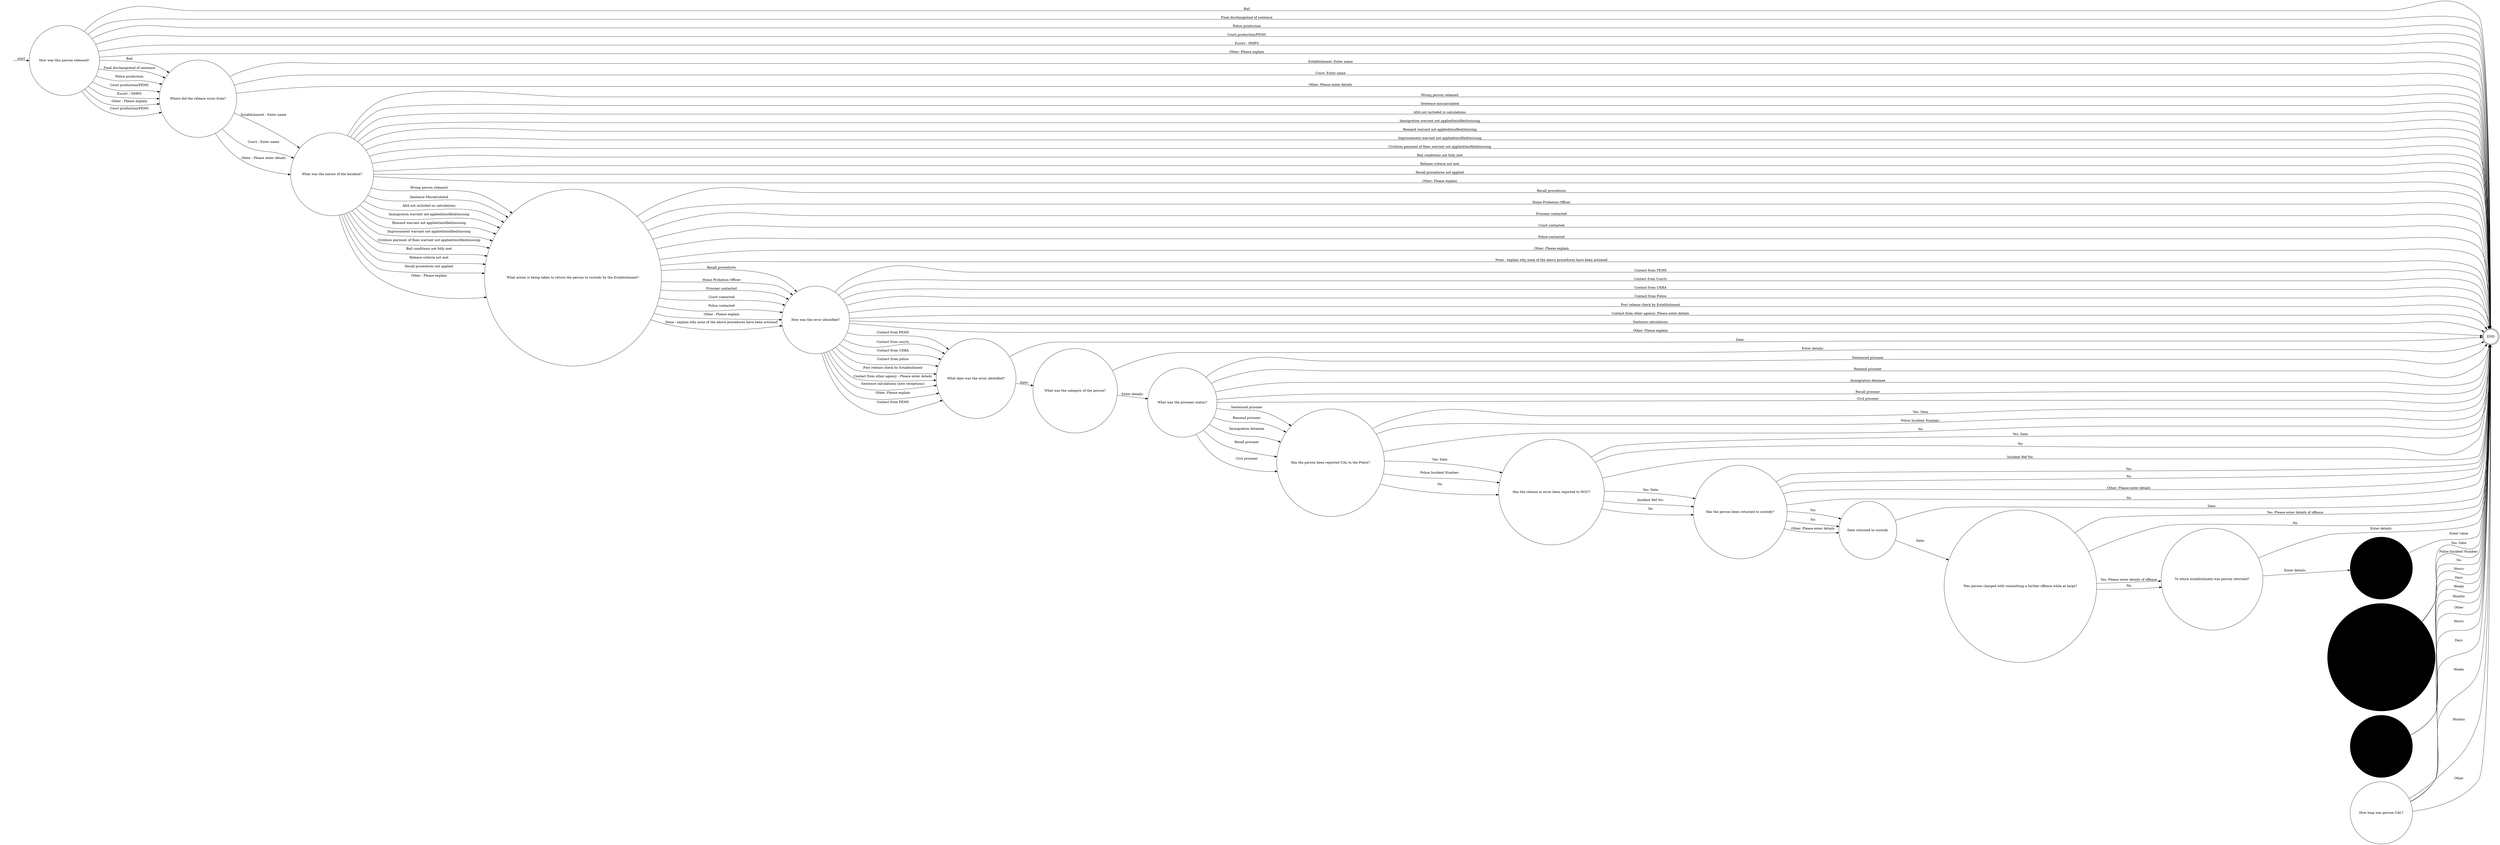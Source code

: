 digraph RELEASED_IN_ERROR {  rankdir=LR;
  node [shape = circle];
  START_NODE [label="", shape=none];
  START_NODE -> 45179 [label = "start"];
  END_NODE [label="END", shape="doublecircle"];
  45179 [label = "How was this person released?"];
  45179 -> END_NODE [label = "Bail", style="filled", color="#DDD"];
  45179 -> END_NODE [label = "Final discharge/end of sentence", style="filled", color="#DDD"];
  45179 -> END_NODE [label = "Police production", style="filled", color="#DDD"];
  45179 -> END_NODE [label = "Court production/PEMS", style="filled", color="#DDD"];
  45179 -> END_NODE [label = "Escort - HMPS", style="filled", color="#DDD"];
  45179 -> END_NODE [label = "Other: Please explain", style="filled", color="#DDD"];
  45179 -> 45180 [label = "Bail"];
  45179 -> 45180 [label = "Final discharge/end of sentence"];
  45179 -> 45180 [label = "Police production"];
  45179 -> 45180 [label = "Court production/PEMS", style="filled", color="#DDD"];
  45179 -> 45180 [label = "Escort – HMPS"];
  45179 -> 45180 [label = "Other : Please explain"];
  45179 -> 45180 [label = "Court production/PEMS"];
  45180 [label = "Where did the release occur from?"];
  45180 -> END_NODE [label = "Establishment: Enter name", style="filled", color="#DDD"];
  45180 -> END_NODE [label = "Court: Enter name", style="filled", color="#DDD"];
  45180 -> END_NODE [label = "Other: Please enter details", style="filled", color="#DDD"];
  45180 -> 45181 [label = "Establishment : Enter name"];
  45180 -> 45181 [label = "Court : Enter name"];
  45180 -> 45181 [label = "Other : Please enter details"];
  45181 [label = "What was the nature of the Incident?"];
  45181 -> END_NODE [label = "Wrong person released", style="filled", color="#DDD"];
  45181 -> END_NODE [label = "Sentence miscalculated", style="filled", color="#DDD"];
  45181 -> END_NODE [label = "ADA not included in calculations", style="filled", color="#DDD"];
  45181 -> END_NODE [label = "Immigration warrant not applied/misfiled/missing", style="filled", color="#DDD"];
  45181 -> END_NODE [label = "Remand warrant not applied/misfiled/missing", style="filled", color="#DDD"];
  45181 -> END_NODE [label = "Imprisonment warrant not applied/misfiled/missing", style="filled", color="#DDD"];
  45181 -> END_NODE [label = "Civil/non payment of fines warrant not applied/misfiled/missing", style="filled", color="#DDD"];
  45181 -> END_NODE [label = "Bail conditions not fully met", style="filled", color="#DDD"];
  45181 -> END_NODE [label = "Release criteria not met", style="filled", color="#DDD"];
  45181 -> END_NODE [label = "Recall procedures not applied", style="filled", color="#DDD"];
  45181 -> END_NODE [label = "Other: Please explain", style="filled", color="#DDD"];
  45181 -> 45182 [label = "Wrong person released"];
  45181 -> 45182 [label = "Sentence Miscalculated"];
  45181 -> 45182 [label = "ADA not included on calculations"];
  45181 -> 45182 [label = "Immigration warrant not applied/misfiled/missing"];
  45181 -> 45182 [label = "Remand warrant not applied/misfiled/missing"];
  45181 -> 45182 [label = "Imprisonment warrant not applied/misfiled/missing"];
  45181 -> 45182 [label = "Civil/non payment of fines warrant not applied/misfiled/missing"];
  45181 -> 45182 [label = "Bail conditions not fully met"];
  45181 -> 45182 [label = "Release criteria not met"];
  45181 -> 45182 [label = "Recall procedures not applied"];
  45181 -> 45182 [label = "Other : Please explain"];
  45182 [label = "What action is being taken to return the person to custody by the Establishment?"];
  45182 -> END_NODE [label = "Recall procedures", style="filled", color="#DDD"];
  45182 -> END_NODE [label = "Home Probation Officer", style="filled", color="#DDD"];
  45182 -> END_NODE [label = "Prisoner contacted", style="filled", color="#DDD"];
  45182 -> END_NODE [label = "Court contacted", style="filled", color="#DDD"];
  45182 -> END_NODE [label = "Police contacted", style="filled", color="#DDD"];
  45182 -> END_NODE [label = "Other: Please explain", style="filled", color="#DDD"];
  45182 -> END_NODE [label = "None - explain why none of the above procedures have been actioned", style="filled", color="#DDD"];
  45182 -> 45183 [label = "Recall procedures"];
  45182 -> 45183 [label = "Home Probation Officer"];
  45182 -> 45183 [label = "Prisoner contacted"];
  45182 -> 45183 [label = "Court contacted"];
  45182 -> 45183 [label = "Police contacted"];
  45182 -> 45183 [label = "Other : Please explain"];
  45182 -> 45183 [label = "None - explain why none of the above procedures have been actioned"];
  45183 [label = "How was the error identified?"];
  45183 -> END_NODE [label = "Contact from PEMS", style="filled", color="#DDD"];
  45183 -> END_NODE [label = "Contact from Courts", style="filled", color="#DDD"];
  45183 -> END_NODE [label = "Contact from UKBA", style="filled", color="#DDD"];
  45183 -> END_NODE [label = "Contact from Police", style="filled", color="#DDD"];
  45183 -> END_NODE [label = "Post release check by Establishment", style="filled", color="#DDD"];
  45183 -> END_NODE [label = "Contact from other agency: Please enter details", style="filled", color="#DDD"];
  45183 -> END_NODE [label = "Sentence calculations", style="filled", color="#DDD"];
  45183 -> END_NODE [label = "Other: Please explain", style="filled", color="#DDD"];
  45183 -> 45184 [label = "Contact from PEMS", style="filled", color="#DDD"];
  45183 -> 45184 [label = "Contact from courts"];
  45183 -> 45184 [label = "Contact from UKBA"];
  45183 -> 45184 [label = "Contact from police"];
  45183 -> 45184 [label = "Post release check by Establishment"];
  45183 -> 45184 [label = "Contact from other agency : Please enter details"];
  45183 -> 45184 [label = "Sentence calculations (new receptions)"];
  45183 -> 45184 [label = "Other: Please explain"];
  45183 -> 45184 [label = "Contact from PEMS"];
  45184 [label = "What date was the error identified?"];
  45184 -> END_NODE [label = "Date:", style="filled", color="#DDD"];
  45184 -> 45185 [label = "Date:"];
  45185 [label = "What was the category of the person?"];
  45185 -> END_NODE [label = "Enter details:", style="filled", color="#DDD"];
  45185 -> 45186 [label = "Enter details:"];
  45186 [label = "What was the prisoner status?"];
  45186 -> END_NODE [label = "Sentenced prisoner", style="filled", color="#DDD"];
  45186 -> END_NODE [label = "Remand prisoner", style="filled", color="#DDD"];
  45186 -> END_NODE [label = "Immigration detainee", style="filled", color="#DDD"];
  45186 -> END_NODE [label = "Recall prisoner", style="filled", color="#DDD"];
  45186 -> END_NODE [label = "Civil prisoner", style="filled", color="#DDD"];
  45186 -> 45189 [label = "Sentenced prisoner"];
  45186 -> 45189 [label = "Remand prisoner"];
  45186 -> 45189 [label = "Immigration detainee"];
  45186 -> 45189 [label = "Recall prisoner"];
  45186 -> 45189 [label = "Civil prisoner"];
  45187 [label = "Has the person been reported UAL to the Police?", style="filled", color="#DDD"];
  45187 -> END_NODE [label = "Yes: Date", style="filled", color="#DDD"];
  45187 -> END_NODE [label = "Police Incident Number:", style="filled", color="#DDD"];
  45187 -> END_NODE [label = "No", style="filled", color="#DDD"];
  45188 [label = "Has the release in error been reported to NOU?"];
  45188 -> END_NODE [label = "Yes: Date", style="filled", color="#DDD"];
  45188 -> END_NODE [label = "No", style="filled", color="#DDD"];
  45188 -> END_NODE [label = "Incident Ref No:", style="filled", color="#DDD"];
  45188 -> 45190 [label = "Yes: Date"];
  45188 -> 45190 [label = "Incident Ref No:"];
  45188 -> 45190 [label = "No"];
  45189 [label = "Has the person been reported UAL to the Police?"];
  45189 -> END_NODE [label = "Yes: Date", style="filled", color="#DDD"];
  45189 -> END_NODE [label = "Police Incident Number:", style="filled", color="#DDD"];
  45189 -> END_NODE [label = "No", style="filled", color="#DDD"];
  45189 -> 45188 [label = "Yes: Date"];
  45189 -> 45188 [label = "Police Incident Number:"];
  45189 -> 45188 [label = "No"];
  45190 [label = "Has the person been returned to custody?"];
  45190 -> END_NODE [label = "Yes", style="filled", color="#DDD"];
  45190 -> END_NODE [label = "No", style="filled", color="#DDD"];
  45190 -> END_NODE [label = "Other: Please enter details", style="filled", color="#DDD"];
  45190 -> 45191 [label = "Yes"];
  45190 -> 45191 [label = "No", style="filled", color="#DDD"];
  45190 -> 45191 [label = "Other: Please enter details"];
  45190 -> END_NODE [label = "No"];
  45191 [label = "Date returned to custody"];
  45191 -> END_NODE [label = "Date:", style="filled", color="#DDD"];
  45191 -> 45192 [label = "Date:"];
  45192 [label = "Was person charged with committing a further offence while at large?"];
  45192 -> END_NODE [label = "Yes: Please enter details of offence", style="filled", color="#DDD"];
  45192 -> END_NODE [label = "No", style="filled", color="#DDD"];
  45192 -> 45193 [label = "Yes: Please enter details of offence"];
  45192 -> 45193 [label = "No"];
  45193 [label = "To which establishment was person returned?"];
  45193 -> END_NODE [label = "Enter details:", style="filled", color="#DDD"];
  45193 -> 45194 [label = "Enter details:"];
  45194 [label = "How long was person UAL?", style="filled", color="#DDD"];
  45194 -> END_NODE [label = "Enter value", style="filled", color="#DDD"];
  45195 [label = "How long was person UAL?", style="filled", color="#DDD"];
  45195 -> END_NODE [label = "Hours", style="filled", color="#DDD"];
  45195 -> END_NODE [label = "Days", style="filled", color="#DDD"];
  45195 -> END_NODE [label = "Weeks", style="filled", color="#DDD"];
  45195 -> END_NODE [label = "Months", style="filled", color="#DDD"];
  45195 -> END_NODE [label = "Other", style="filled", color="#DDD"];
  45235 [label = "How long was person UAL?"];
  45235 -> END_NODE [label = "Hours"];
  45235 -> END_NODE [label = "Days"];
  45235 -> END_NODE [label = "Weeks"];
  45235 -> END_NODE [label = "Months"];
  45235 -> END_NODE [label = "Other"];
}
